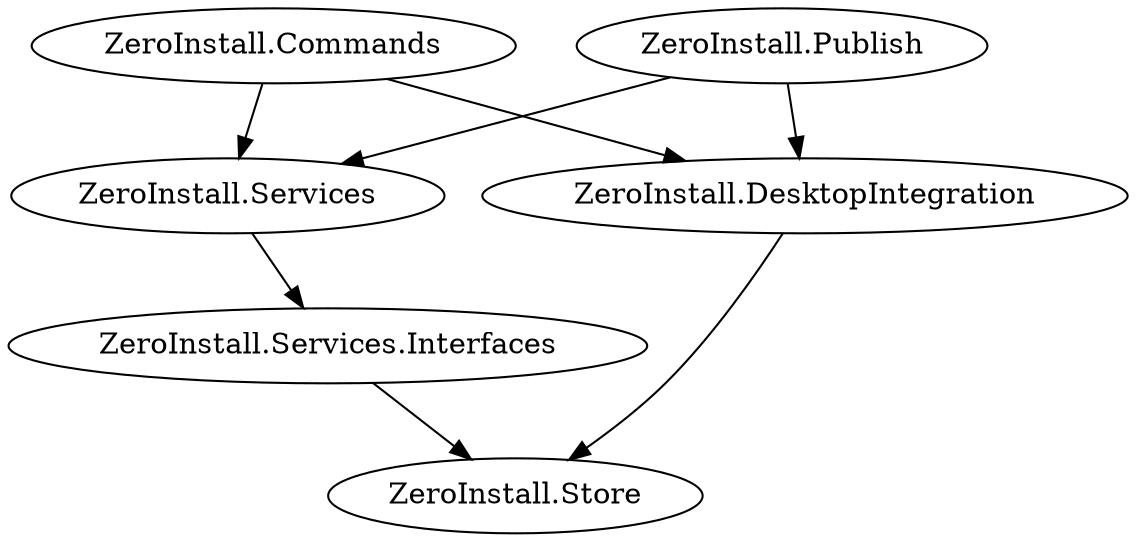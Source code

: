 digraph {
    commands [label="ZeroInstall.Commands"];
    publish [label="ZeroInstall.Publish"];
    services [label="ZeroInstall.Services"];
    services_interfaces [label="ZeroInstall.Services.Interfaces"];
    desktop_integration [label="ZeroInstall.DesktopIntegration"];
    store [label="ZeroInstall.Store"];

    commands -> {services desktop_integration};
    publish -> {services desktop_integration};
    services -> services_interfaces -> store;
    desktop_integration -> store;
}
